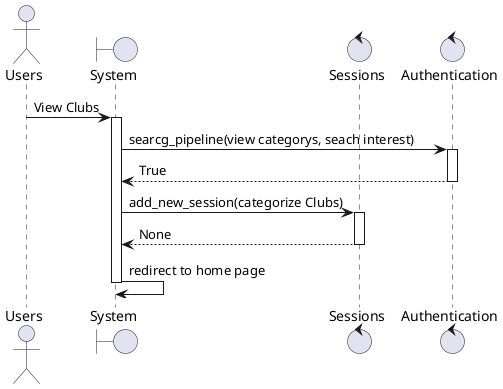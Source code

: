 ```plantuml
@startuml login
actor Users
boundary "System" as system
control "Sessions" as sessions
control "Authentication" as auth
Users -> system: View Clubs
activate system
system -> auth: searcg_pipeline(view categorys, seach interest)
activate auth
auth --> system: True
deactivate auth
system -> sessions: add_new_session(categorize Clubs)
activate sessions
sessions --> system: None
deactivate sessions
system -> system: redirect to home page
deactivate system
@enduml
```